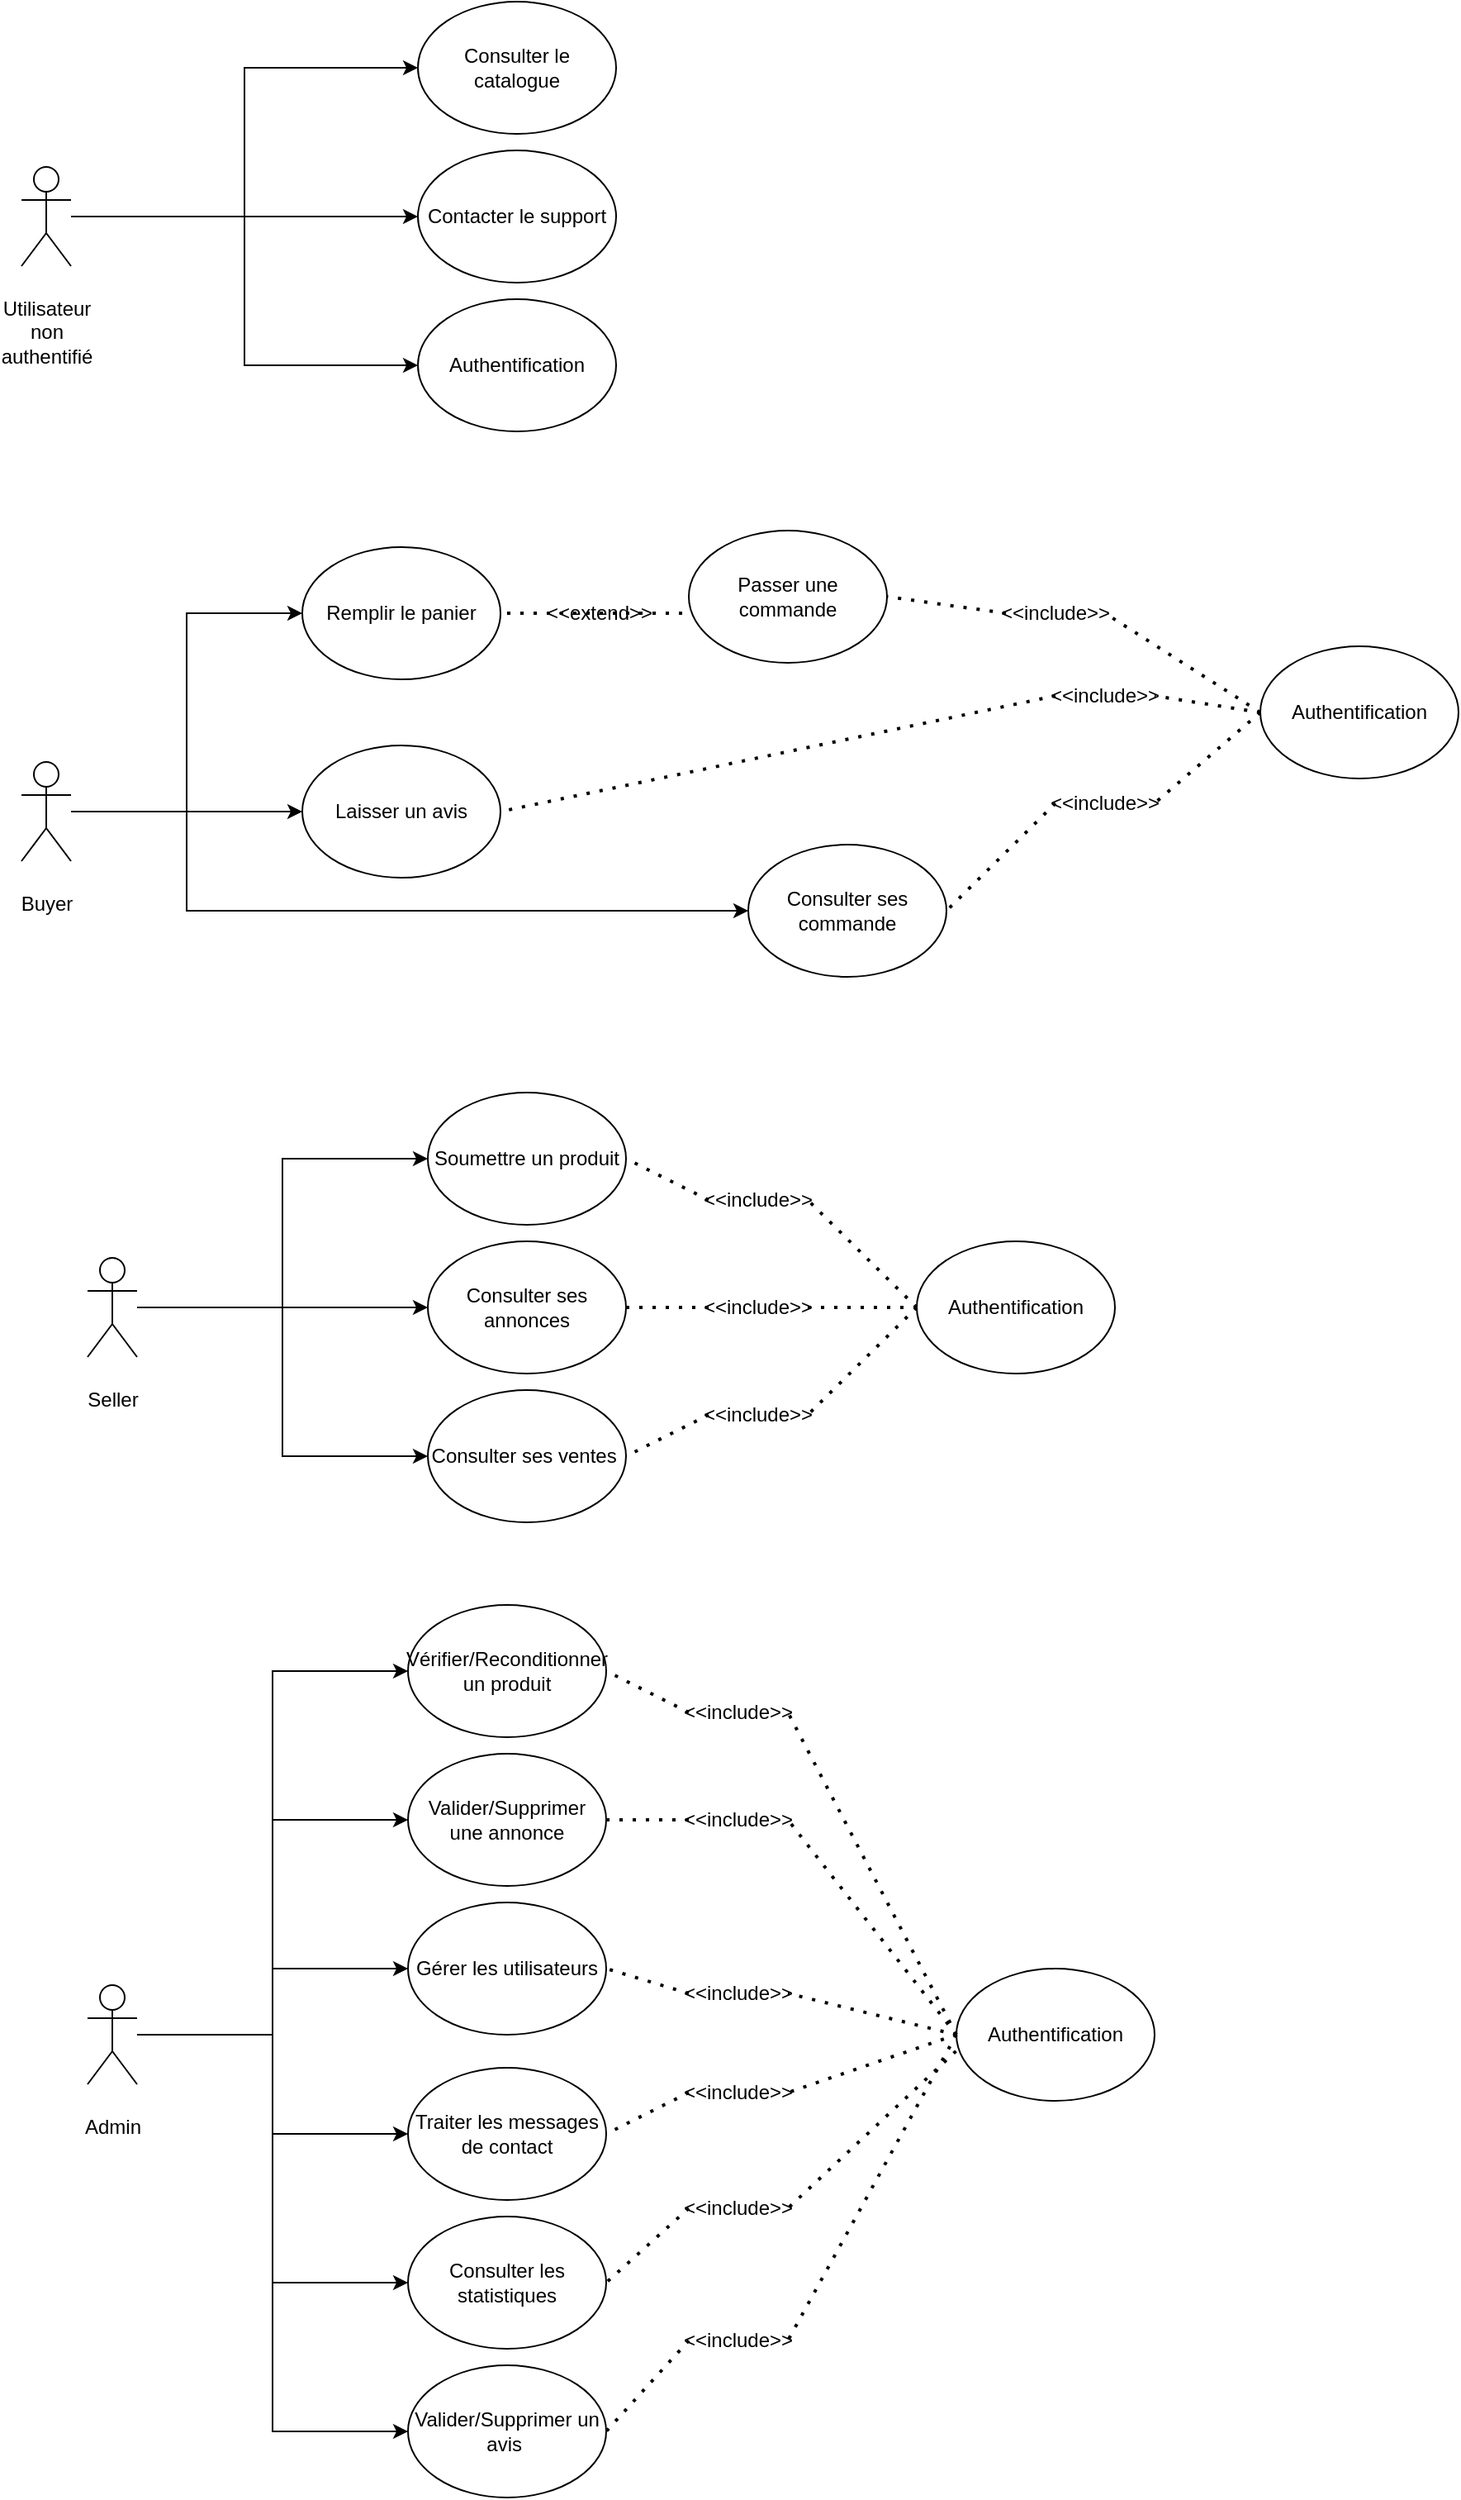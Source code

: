 <mxfile version="27.1.6">
  <diagram name="Page-1" id="Surk3YaRRJZT3iQjUFDy">
    <mxGraphModel dx="1273" dy="621" grid="1" gridSize="10" guides="1" tooltips="1" connect="1" arrows="1" fold="1" page="1" pageScale="1" pageWidth="827" pageHeight="1169" math="0" shadow="0">
      <root>
        <mxCell id="0" />
        <mxCell id="1" parent="0" />
        <mxCell id="vRxjQ6axPSokYcA6QImS-10" style="edgeStyle=orthogonalEdgeStyle;rounded=0;orthogonalLoop=1;jettySize=auto;html=1;" parent="1" source="vRxjQ6axPSokYcA6QImS-3" target="vRxjQ6axPSokYcA6QImS-8" edge="1">
          <mxGeometry relative="1" as="geometry" />
        </mxCell>
        <mxCell id="vRxjQ6axPSokYcA6QImS-13" style="edgeStyle=orthogonalEdgeStyle;rounded=0;orthogonalLoop=1;jettySize=auto;html=1;entryX=0;entryY=0.5;entryDx=0;entryDy=0;" parent="1" source="vRxjQ6axPSokYcA6QImS-3" target="vRxjQ6axPSokYcA6QImS-11" edge="1">
          <mxGeometry relative="1" as="geometry" />
        </mxCell>
        <mxCell id="vRxjQ6axPSokYcA6QImS-14" style="edgeStyle=orthogonalEdgeStyle;rounded=0;orthogonalLoop=1;jettySize=auto;html=1;entryX=0;entryY=0.5;entryDx=0;entryDy=0;" parent="1" source="vRxjQ6axPSokYcA6QImS-3" target="vRxjQ6axPSokYcA6QImS-7" edge="1">
          <mxGeometry relative="1" as="geometry" />
        </mxCell>
        <mxCell id="vRxjQ6axPSokYcA6QImS-3" value="&lt;p style=&quot;white-space: pre-wrap;&quot; dir=&quot;auto&quot;&gt;Utilisateur non authentifié&lt;/p&gt;" style="shape=umlActor;verticalLabelPosition=bottom;verticalAlign=top;html=1;outlineConnect=0;" parent="1" vertex="1">
          <mxGeometry x="120" y="260" width="30" height="60" as="geometry" />
        </mxCell>
        <mxCell id="vRxjQ6axPSokYcA6QImS-86" style="edgeStyle=orthogonalEdgeStyle;rounded=0;orthogonalLoop=1;jettySize=auto;html=1;entryX=0;entryY=0.5;entryDx=0;entryDy=0;" parent="1" source="vRxjQ6axPSokYcA6QImS-4" target="vRxjQ6axPSokYcA6QImS-24" edge="1">
          <mxGeometry relative="1" as="geometry" />
        </mxCell>
        <mxCell id="vRxjQ6axPSokYcA6QImS-89" style="edgeStyle=orthogonalEdgeStyle;rounded=0;orthogonalLoop=1;jettySize=auto;html=1;" parent="1" source="vRxjQ6axPSokYcA6QImS-4" target="vRxjQ6axPSokYcA6QImS-31" edge="1">
          <mxGeometry relative="1" as="geometry">
            <Array as="points">
              <mxPoint x="220" y="650" />
              <mxPoint x="220" y="710" />
            </Array>
          </mxGeometry>
        </mxCell>
        <mxCell id="7QtPC3vvR3IAlhHb-PRU-8" style="edgeStyle=orthogonalEdgeStyle;rounded=0;orthogonalLoop=1;jettySize=auto;html=1;entryX=0;entryY=0.5;entryDx=0;entryDy=0;" edge="1" parent="1" source="vRxjQ6axPSokYcA6QImS-4" target="7QtPC3vvR3IAlhHb-PRU-1">
          <mxGeometry relative="1" as="geometry" />
        </mxCell>
        <mxCell id="vRxjQ6axPSokYcA6QImS-4" value="&lt;p style=&quot;white-space: pre-wrap;&quot; dir=&quot;auto&quot;&gt;Buyer&lt;/p&gt;" style="shape=umlActor;verticalLabelPosition=bottom;verticalAlign=top;html=1;outlineConnect=0;" parent="1" vertex="1">
          <mxGeometry x="120" y="620" width="30" height="60" as="geometry" />
        </mxCell>
        <mxCell id="vRxjQ6axPSokYcA6QImS-35" style="edgeStyle=orthogonalEdgeStyle;rounded=0;orthogonalLoop=1;jettySize=auto;html=1;entryX=0;entryY=0.5;entryDx=0;entryDy=0;" parent="1" source="vRxjQ6axPSokYcA6QImS-5" target="vRxjQ6axPSokYcA6QImS-32" edge="1">
          <mxGeometry relative="1" as="geometry" />
        </mxCell>
        <mxCell id="vRxjQ6axPSokYcA6QImS-37" style="edgeStyle=orthogonalEdgeStyle;rounded=0;orthogonalLoop=1;jettySize=auto;html=1;" parent="1" source="vRxjQ6axPSokYcA6QImS-5" target="vRxjQ6axPSokYcA6QImS-33" edge="1">
          <mxGeometry relative="1" as="geometry" />
        </mxCell>
        <mxCell id="vRxjQ6axPSokYcA6QImS-38" style="edgeStyle=orthogonalEdgeStyle;rounded=0;orthogonalLoop=1;jettySize=auto;html=1;entryX=0;entryY=0.5;entryDx=0;entryDy=0;" parent="1" source="vRxjQ6axPSokYcA6QImS-5" target="vRxjQ6axPSokYcA6QImS-34" edge="1">
          <mxGeometry relative="1" as="geometry" />
        </mxCell>
        <mxCell id="vRxjQ6axPSokYcA6QImS-5" value="&lt;p style=&quot;white-space: pre-wrap;&quot; dir=&quot;auto&quot;&gt;Seller&lt;/p&gt;" style="shape=umlActor;verticalLabelPosition=bottom;verticalAlign=top;html=1;outlineConnect=0;" parent="1" vertex="1">
          <mxGeometry x="160" y="920" width="30" height="60" as="geometry" />
        </mxCell>
        <mxCell id="vRxjQ6axPSokYcA6QImS-80" style="edgeStyle=orthogonalEdgeStyle;rounded=0;orthogonalLoop=1;jettySize=auto;html=1;entryX=0;entryY=0.5;entryDx=0;entryDy=0;" parent="1" source="vRxjQ6axPSokYcA6QImS-6" target="vRxjQ6axPSokYcA6QImS-52" edge="1">
          <mxGeometry relative="1" as="geometry" />
        </mxCell>
        <mxCell id="vRxjQ6axPSokYcA6QImS-81" style="edgeStyle=orthogonalEdgeStyle;rounded=0;orthogonalLoop=1;jettySize=auto;html=1;entryX=0;entryY=0.5;entryDx=0;entryDy=0;" parent="1" source="vRxjQ6axPSokYcA6QImS-6" target="vRxjQ6axPSokYcA6QImS-53" edge="1">
          <mxGeometry relative="1" as="geometry" />
        </mxCell>
        <mxCell id="vRxjQ6axPSokYcA6QImS-82" style="edgeStyle=orthogonalEdgeStyle;rounded=0;orthogonalLoop=1;jettySize=auto;html=1;" parent="1" source="vRxjQ6axPSokYcA6QImS-6" target="vRxjQ6axPSokYcA6QImS-54" edge="1">
          <mxGeometry relative="1" as="geometry" />
        </mxCell>
        <mxCell id="vRxjQ6axPSokYcA6QImS-83" style="edgeStyle=orthogonalEdgeStyle;rounded=0;orthogonalLoop=1;jettySize=auto;html=1;" parent="1" source="vRxjQ6axPSokYcA6QImS-6" target="vRxjQ6axPSokYcA6QImS-65" edge="1">
          <mxGeometry relative="1" as="geometry" />
        </mxCell>
        <mxCell id="vRxjQ6axPSokYcA6QImS-84" style="edgeStyle=orthogonalEdgeStyle;rounded=0;orthogonalLoop=1;jettySize=auto;html=1;entryX=0;entryY=0.5;entryDx=0;entryDy=0;" parent="1" source="vRxjQ6axPSokYcA6QImS-6" target="vRxjQ6axPSokYcA6QImS-66" edge="1">
          <mxGeometry relative="1" as="geometry" />
        </mxCell>
        <mxCell id="vRxjQ6axPSokYcA6QImS-85" style="edgeStyle=orthogonalEdgeStyle;rounded=0;orthogonalLoop=1;jettySize=auto;html=1;entryX=0;entryY=0.5;entryDx=0;entryDy=0;" parent="1" source="vRxjQ6axPSokYcA6QImS-6" target="vRxjQ6axPSokYcA6QImS-67" edge="1">
          <mxGeometry relative="1" as="geometry" />
        </mxCell>
        <mxCell id="vRxjQ6axPSokYcA6QImS-6" value="&lt;p style=&quot;white-space: pre-wrap;&quot; dir=&quot;auto&quot;&gt;Admin&lt;/p&gt;" style="shape=umlActor;verticalLabelPosition=bottom;verticalAlign=top;html=1;outlineConnect=0;" parent="1" vertex="1">
          <mxGeometry x="160" y="1360" width="30" height="60" as="geometry" />
        </mxCell>
        <mxCell id="vRxjQ6axPSokYcA6QImS-7" value="&lt;p style=&quot;white-space: pre-wrap;&quot; dir=&quot;auto&quot;&gt;Consulter le catalogue&lt;/p&gt;" style="ellipse;whiteSpace=wrap;html=1;" parent="1" vertex="1">
          <mxGeometry x="360" y="160" width="120" height="80" as="geometry" />
        </mxCell>
        <mxCell id="vRxjQ6axPSokYcA6QImS-8" value="&lt;p style=&quot;white-space-collapse: preserve;&quot; dir=&quot;auto&quot;&gt;Contacter le support&lt;/p&gt;" style="ellipse;whiteSpace=wrap;html=1;" parent="1" vertex="1">
          <mxGeometry x="360" y="250" width="120" height="80" as="geometry" />
        </mxCell>
        <mxCell id="vRxjQ6axPSokYcA6QImS-11" value="&lt;div&gt;Authentification&lt;/div&gt;" style="ellipse;whiteSpace=wrap;html=1;" parent="1" vertex="1">
          <mxGeometry x="360" y="340" width="120" height="80" as="geometry" />
        </mxCell>
        <mxCell id="vRxjQ6axPSokYcA6QImS-16" value="&lt;p style=&quot;white-space-collapse: preserve;&quot; dir=&quot;auto&quot;&gt;Authentification&lt;/p&gt;" style="ellipse;whiteSpace=wrap;html=1;" parent="1" vertex="1">
          <mxGeometry x="870" y="550" width="120" height="80" as="geometry" />
        </mxCell>
        <mxCell id="vRxjQ6axPSokYcA6QImS-20" value="" style="endArrow=none;dashed=1;html=1;dashPattern=1 3;strokeWidth=2;rounded=0;exitX=0;exitY=0.5;exitDx=0;exitDy=0;entryX=1;entryY=0.5;entryDx=0;entryDy=0;" parent="1" source="vRxjQ6axPSokYcA6QImS-22" target="vRxjQ6axPSokYcA6QImS-24" edge="1">
          <mxGeometry width="50" height="50" relative="1" as="geometry">
            <mxPoint x="478" y="680" as="sourcePoint" />
            <mxPoint x="690" y="590" as="targetPoint" />
          </mxGeometry>
        </mxCell>
        <mxCell id="vRxjQ6axPSokYcA6QImS-21" value="" style="endArrow=none;dashed=1;html=1;dashPattern=1 3;strokeWidth=2;rounded=0;entryX=1;entryY=0.5;entryDx=0;entryDy=0;exitX=0;exitY=0.5;exitDx=0;exitDy=0;" parent="1" source="vRxjQ6axPSokYcA6QImS-16" target="vRxjQ6axPSokYcA6QImS-22" edge="1">
          <mxGeometry width="50" height="50" relative="1" as="geometry">
            <mxPoint x="692" y="540" as="sourcePoint" />
            <mxPoint x="652" y="570" as="targetPoint" />
          </mxGeometry>
        </mxCell>
        <mxCell id="vRxjQ6axPSokYcA6QImS-22" value="&amp;lt;&amp;lt;&lt;span style=&quot;white-space-collapse: preserve; background-color: transparent; color: light-dark(rgb(0, 0, 0), rgb(255, 255, 255));&quot;&gt;include&amp;gt;&amp;gt;&lt;/span&gt;" style="text;html=1;align=center;verticalAlign=middle;whiteSpace=wrap;rounded=0;" parent="1" vertex="1">
          <mxGeometry x="746" y="565" width="60" height="30" as="geometry" />
        </mxCell>
        <mxCell id="vRxjQ6axPSokYcA6QImS-24" value="&lt;p style=&quot;white-space-collapse: preserve;&quot; dir=&quot;auto&quot;&gt;Laisser un avis&lt;/p&gt;" style="ellipse;whiteSpace=wrap;html=1;" parent="1" vertex="1">
          <mxGeometry x="290" y="610" width="120" height="80" as="geometry" />
        </mxCell>
        <mxCell id="vRxjQ6axPSokYcA6QImS-31" value="&lt;p style=&quot;white-space-collapse: preserve;&quot; dir=&quot;auto&quot;&gt;Consulter ses commande&lt;/p&gt;" style="ellipse;whiteSpace=wrap;html=1;" parent="1" vertex="1">
          <mxGeometry x="560" y="670" width="120" height="80" as="geometry" />
        </mxCell>
        <mxCell id="vRxjQ6axPSokYcA6QImS-32" value="&lt;p style=&quot;white-space-collapse: preserve;&quot; dir=&quot;auto&quot;&gt;Soumettre un produit&lt;/p&gt;" style="ellipse;whiteSpace=wrap;html=1;" parent="1" vertex="1">
          <mxGeometry x="366" y="820" width="120" height="80" as="geometry" />
        </mxCell>
        <mxCell id="vRxjQ6axPSokYcA6QImS-33" value="&lt;p data-pm-slice=&quot;1 1 [&amp;quot;bulletList&amp;quot;,{&amp;quot;tight&amp;quot;:true,&amp;quot;dir&amp;quot;:&amp;quot;ltr&amp;quot;},&amp;quot;listItem&amp;quot;,{},&amp;quot;bulletList&amp;quot;,{&amp;quot;tight&amp;quot;:true,&amp;quot;dir&amp;quot;:&amp;quot;ltr&amp;quot;},&amp;quot;listItem&amp;quot;,{}]&quot; dir=&quot;ltr&quot;&gt;Consulter ses annonces&lt;/p&gt;" style="ellipse;whiteSpace=wrap;html=1;" parent="1" vertex="1">
          <mxGeometry x="366" y="910" width="120" height="80" as="geometry" />
        </mxCell>
        <mxCell id="vRxjQ6axPSokYcA6QImS-34" value="&lt;p data-pm-slice=&quot;1 1 [&amp;quot;bulletList&amp;quot;,{&amp;quot;tight&amp;quot;:true,&amp;quot;dir&amp;quot;:&amp;quot;ltr&amp;quot;},&amp;quot;listItem&amp;quot;,{},&amp;quot;bulletList&amp;quot;,{&amp;quot;tight&amp;quot;:true,&amp;quot;dir&amp;quot;:&amp;quot;ltr&amp;quot;},&amp;quot;listItem&amp;quot;,{}]&quot; dir=&quot;ltr&quot;&gt;Consulter ses ventes&amp;nbsp;&lt;/p&gt;" style="ellipse;whiteSpace=wrap;html=1;" parent="1" vertex="1">
          <mxGeometry x="366" y="1000" width="120" height="80" as="geometry" />
        </mxCell>
        <mxCell id="vRxjQ6axPSokYcA6QImS-39" value="&lt;p style=&quot;white-space-collapse: preserve;&quot; dir=&quot;auto&quot;&gt;Authentification&lt;/p&gt;" style="ellipse;whiteSpace=wrap;html=1;" parent="1" vertex="1">
          <mxGeometry x="662" y="910" width="120" height="80" as="geometry" />
        </mxCell>
        <mxCell id="vRxjQ6axPSokYcA6QImS-40" value="" style="endArrow=none;dashed=1;html=1;dashPattern=1 3;strokeWidth=2;rounded=0;entryX=1;entryY=0.5;entryDx=0;entryDy=0;exitX=0;exitY=0.5;exitDx=0;exitDy=0;" parent="1" source="vRxjQ6axPSokYcA6QImS-39" target="vRxjQ6axPSokYcA6QImS-41" edge="1">
          <mxGeometry width="50" height="50" relative="1" as="geometry">
            <mxPoint x="586" y="957.5" as="sourcePoint" />
            <mxPoint x="430" y="902.5" as="targetPoint" />
          </mxGeometry>
        </mxCell>
        <mxCell id="vRxjQ6axPSokYcA6QImS-41" value="&amp;lt;&amp;lt;&lt;span style=&quot;white-space-collapse: preserve; background-color: transparent; color: light-dark(rgb(0, 0, 0), rgb(255, 255, 255));&quot;&gt;include&amp;gt;&amp;gt;&lt;/span&gt;" style="text;html=1;align=center;verticalAlign=middle;whiteSpace=wrap;rounded=0;" parent="1" vertex="1">
          <mxGeometry x="536" y="935" width="60" height="30" as="geometry" />
        </mxCell>
        <mxCell id="vRxjQ6axPSokYcA6QImS-42" value="" style="endArrow=none;dashed=1;html=1;dashPattern=1 3;strokeWidth=2;rounded=0;entryX=1;entryY=0.5;entryDx=0;entryDy=0;exitX=0;exitY=0.5;exitDx=0;exitDy=0;" parent="1" source="vRxjQ6axPSokYcA6QImS-39" target="vRxjQ6axPSokYcA6QImS-43" edge="1">
          <mxGeometry width="50" height="50" relative="1" as="geometry">
            <mxPoint x="492" y="942.5" as="sourcePoint" />
            <mxPoint x="452" y="972.5" as="targetPoint" />
          </mxGeometry>
        </mxCell>
        <mxCell id="vRxjQ6axPSokYcA6QImS-43" value="&amp;lt;&amp;lt;&lt;span style=&quot;white-space-collapse: preserve; background-color: transparent; color: light-dark(rgb(0, 0, 0), rgb(255, 255, 255));&quot;&gt;include&amp;gt;&amp;gt;&lt;/span&gt;" style="text;html=1;align=center;verticalAlign=middle;whiteSpace=wrap;rounded=0;" parent="1" vertex="1">
          <mxGeometry x="536" y="1000" width="60" height="30" as="geometry" />
        </mxCell>
        <mxCell id="vRxjQ6axPSokYcA6QImS-44" value="&amp;lt;&amp;lt;&lt;span style=&quot;white-space-collapse: preserve; background-color: transparent; color: light-dark(rgb(0, 0, 0), rgb(255, 255, 255));&quot;&gt;include&amp;gt;&amp;gt;&lt;/span&gt;" style="text;html=1;align=center;verticalAlign=middle;whiteSpace=wrap;rounded=0;" parent="1" vertex="1">
          <mxGeometry x="536" y="870" width="60" height="30" as="geometry" />
        </mxCell>
        <mxCell id="vRxjQ6axPSokYcA6QImS-45" value="" style="endArrow=none;dashed=1;html=1;dashPattern=1 3;strokeWidth=2;rounded=0;entryX=1;entryY=0.5;entryDx=0;entryDy=0;exitX=0;exitY=0.5;exitDx=0;exitDy=0;" parent="1" source="vRxjQ6axPSokYcA6QImS-41" target="vRxjQ6axPSokYcA6QImS-33" edge="1">
          <mxGeometry width="50" height="50" relative="1" as="geometry">
            <mxPoint x="562" y="920" as="sourcePoint" />
            <mxPoint x="496" y="920" as="targetPoint" />
          </mxGeometry>
        </mxCell>
        <mxCell id="vRxjQ6axPSokYcA6QImS-46" value="" style="endArrow=none;dashed=1;html=1;dashPattern=1 3;strokeWidth=2;rounded=0;entryX=1;entryY=0.5;entryDx=0;entryDy=0;exitX=0;exitY=0.5;exitDx=0;exitDy=0;" parent="1" source="vRxjQ6axPSokYcA6QImS-44" target="vRxjQ6axPSokYcA6QImS-32" edge="1">
          <mxGeometry width="50" height="50" relative="1" as="geometry">
            <mxPoint x="546" y="880" as="sourcePoint" />
            <mxPoint x="496" y="880" as="targetPoint" />
          </mxGeometry>
        </mxCell>
        <mxCell id="vRxjQ6axPSokYcA6QImS-47" value="" style="endArrow=none;dashed=1;html=1;dashPattern=1 3;strokeWidth=2;rounded=0;entryX=1;entryY=0.5;entryDx=0;entryDy=0;exitX=0;exitY=0.5;exitDx=0;exitDy=0;" parent="1" source="vRxjQ6axPSokYcA6QImS-39" target="vRxjQ6axPSokYcA6QImS-44" edge="1">
          <mxGeometry width="50" height="50" relative="1" as="geometry">
            <mxPoint x="686" y="880" as="sourcePoint" />
            <mxPoint x="626" y="860" as="targetPoint" />
          </mxGeometry>
        </mxCell>
        <mxCell id="vRxjQ6axPSokYcA6QImS-48" value="" style="endArrow=none;dashed=1;html=1;dashPattern=1 3;strokeWidth=2;rounded=0;entryX=1;entryY=0.5;entryDx=0;entryDy=0;exitX=0;exitY=0.5;exitDx=0;exitDy=0;" parent="1" source="vRxjQ6axPSokYcA6QImS-43" target="vRxjQ6axPSokYcA6QImS-34" edge="1">
          <mxGeometry width="50" height="50" relative="1" as="geometry">
            <mxPoint x="696" y="900" as="sourcePoint" />
            <mxPoint x="636" y="880" as="targetPoint" />
          </mxGeometry>
        </mxCell>
        <mxCell id="vRxjQ6axPSokYcA6QImS-49" value="" style="endArrow=none;dashed=1;html=1;dashPattern=1 3;strokeWidth=2;rounded=0;exitX=0;exitY=0.5;exitDx=0;exitDy=0;entryX=1;entryY=0.5;entryDx=0;entryDy=0;" parent="1" source="vRxjQ6axPSokYcA6QImS-51" target="vRxjQ6axPSokYcA6QImS-31" edge="1">
          <mxGeometry width="50" height="50" relative="1" as="geometry">
            <mxPoint x="498" y="780" as="sourcePoint" />
            <mxPoint x="710" y="690" as="targetPoint" />
          </mxGeometry>
        </mxCell>
        <mxCell id="vRxjQ6axPSokYcA6QImS-50" value="" style="endArrow=none;dashed=1;html=1;dashPattern=1 3;strokeWidth=2;rounded=0;entryX=1;entryY=0.5;entryDx=0;entryDy=0;exitX=0;exitY=0.5;exitDx=0;exitDy=0;" parent="1" source="vRxjQ6axPSokYcA6QImS-16" target="vRxjQ6axPSokYcA6QImS-51" edge="1">
          <mxGeometry width="50" height="50" relative="1" as="geometry">
            <mxPoint x="876" y="640" as="sourcePoint" />
            <mxPoint x="672" y="670" as="targetPoint" />
          </mxGeometry>
        </mxCell>
        <mxCell id="vRxjQ6axPSokYcA6QImS-51" value="&amp;lt;&amp;lt;&lt;span style=&quot;white-space-collapse: preserve; background-color: transparent; color: light-dark(rgb(0, 0, 0), rgb(255, 255, 255));&quot;&gt;include&amp;gt;&amp;gt;&lt;/span&gt;" style="text;html=1;align=center;verticalAlign=middle;whiteSpace=wrap;rounded=0;" parent="1" vertex="1">
          <mxGeometry x="746" y="630" width="60" height="30" as="geometry" />
        </mxCell>
        <mxCell id="vRxjQ6axPSokYcA6QImS-52" value="&lt;p data-pm-slice=&quot;1 1 [&amp;quot;bulletList&amp;quot;,{&amp;quot;tight&amp;quot;:true,&amp;quot;dir&amp;quot;:&amp;quot;ltr&amp;quot;},&amp;quot;listItem&amp;quot;,{},&amp;quot;bulletList&amp;quot;,{&amp;quot;tight&amp;quot;:true,&amp;quot;dir&amp;quot;:&amp;quot;ltr&amp;quot;},&amp;quot;listItem&amp;quot;,{}]&quot; dir=&quot;ltr&quot;&gt;Vérifier/Reconditionner un produit&lt;/p&gt;" style="ellipse;whiteSpace=wrap;html=1;" parent="1" vertex="1">
          <mxGeometry x="354" y="1130" width="120" height="80" as="geometry" />
        </mxCell>
        <mxCell id="vRxjQ6axPSokYcA6QImS-53" value="&lt;p data-pm-slice=&quot;1 1 [&amp;quot;bulletList&amp;quot;,{&amp;quot;tight&amp;quot;:true,&amp;quot;dir&amp;quot;:&amp;quot;ltr&amp;quot;},&amp;quot;listItem&amp;quot;,{},&amp;quot;bulletList&amp;quot;,{&amp;quot;tight&amp;quot;:true,&amp;quot;dir&amp;quot;:&amp;quot;ltr&amp;quot;},&amp;quot;listItem&amp;quot;,{}]&quot; dir=&quot;ltr&quot;&gt;Valider/Supprimer une annonce&lt;/p&gt;" style="ellipse;whiteSpace=wrap;html=1;" parent="1" vertex="1">
          <mxGeometry x="354" y="1220" width="120" height="80" as="geometry" />
        </mxCell>
        <mxCell id="vRxjQ6axPSokYcA6QImS-54" value="&lt;p data-pm-slice=&quot;1 1 [&amp;quot;bulletList&amp;quot;,{&amp;quot;tight&amp;quot;:true,&amp;quot;dir&amp;quot;:&amp;quot;ltr&amp;quot;},&amp;quot;listItem&amp;quot;,{},&amp;quot;bulletList&amp;quot;,{&amp;quot;tight&amp;quot;:true,&amp;quot;dir&amp;quot;:&amp;quot;ltr&amp;quot;},&amp;quot;listItem&amp;quot;,{}]&quot; dir=&quot;ltr&quot;&gt;Gérer les utilisateurs&lt;/p&gt;" style="ellipse;whiteSpace=wrap;html=1;" parent="1" vertex="1">
          <mxGeometry x="354" y="1310" width="120" height="80" as="geometry" />
        </mxCell>
        <mxCell id="vRxjQ6axPSokYcA6QImS-55" value="&lt;p style=&quot;white-space-collapse: preserve;&quot; dir=&quot;auto&quot;&gt;Authentification&lt;/p&gt;" style="ellipse;whiteSpace=wrap;html=1;" parent="1" vertex="1">
          <mxGeometry x="686" y="1350" width="120" height="80" as="geometry" />
        </mxCell>
        <mxCell id="vRxjQ6axPSokYcA6QImS-56" value="" style="endArrow=none;dashed=1;html=1;dashPattern=1 3;strokeWidth=2;rounded=0;entryX=1;entryY=0.5;entryDx=0;entryDy=0;exitX=0;exitY=0.5;exitDx=0;exitDy=0;" parent="1" source="vRxjQ6axPSokYcA6QImS-55" target="vRxjQ6axPSokYcA6QImS-57" edge="1">
          <mxGeometry width="50" height="50" relative="1" as="geometry">
            <mxPoint x="574" y="1267.5" as="sourcePoint" />
            <mxPoint x="418" y="1212.5" as="targetPoint" />
          </mxGeometry>
        </mxCell>
        <mxCell id="vRxjQ6axPSokYcA6QImS-57" value="&amp;lt;&amp;lt;&lt;span style=&quot;white-space-collapse: preserve; background-color: transparent; color: light-dark(rgb(0, 0, 0), rgb(255, 255, 255));&quot;&gt;include&amp;gt;&amp;gt;&lt;/span&gt;" style="text;html=1;align=center;verticalAlign=middle;whiteSpace=wrap;rounded=0;" parent="1" vertex="1">
          <mxGeometry x="524" y="1245" width="60" height="30" as="geometry" />
        </mxCell>
        <mxCell id="vRxjQ6axPSokYcA6QImS-58" value="" style="endArrow=none;dashed=1;html=1;dashPattern=1 3;strokeWidth=2;rounded=0;entryX=1;entryY=0.5;entryDx=0;entryDy=0;exitX=0;exitY=0.5;exitDx=0;exitDy=0;" parent="1" source="vRxjQ6axPSokYcA6QImS-55" target="vRxjQ6axPSokYcA6QImS-59" edge="1">
          <mxGeometry width="50" height="50" relative="1" as="geometry">
            <mxPoint x="480" y="1252.5" as="sourcePoint" />
            <mxPoint x="440" y="1282.5" as="targetPoint" />
          </mxGeometry>
        </mxCell>
        <mxCell id="vRxjQ6axPSokYcA6QImS-59" value="&amp;lt;&amp;lt;&lt;span style=&quot;white-space-collapse: preserve; background-color: transparent; color: light-dark(rgb(0, 0, 0), rgb(255, 255, 255));&quot;&gt;include&amp;gt;&amp;gt;&lt;/span&gt;" style="text;html=1;align=center;verticalAlign=middle;whiteSpace=wrap;rounded=0;" parent="1" vertex="1">
          <mxGeometry x="524" y="1350" width="60" height="30" as="geometry" />
        </mxCell>
        <mxCell id="vRxjQ6axPSokYcA6QImS-60" value="&amp;lt;&amp;lt;&lt;span style=&quot;white-space-collapse: preserve; background-color: transparent; color: light-dark(rgb(0, 0, 0), rgb(255, 255, 255));&quot;&gt;include&amp;gt;&amp;gt;&lt;/span&gt;" style="text;html=1;align=center;verticalAlign=middle;whiteSpace=wrap;rounded=0;" parent="1" vertex="1">
          <mxGeometry x="524" y="1180" width="60" height="30" as="geometry" />
        </mxCell>
        <mxCell id="vRxjQ6axPSokYcA6QImS-61" value="" style="endArrow=none;dashed=1;html=1;dashPattern=1 3;strokeWidth=2;rounded=0;entryX=1;entryY=0.5;entryDx=0;entryDy=0;exitX=0;exitY=0.5;exitDx=0;exitDy=0;" parent="1" source="vRxjQ6axPSokYcA6QImS-57" target="vRxjQ6axPSokYcA6QImS-53" edge="1">
          <mxGeometry width="50" height="50" relative="1" as="geometry">
            <mxPoint x="550" y="1230" as="sourcePoint" />
            <mxPoint x="484" y="1230" as="targetPoint" />
          </mxGeometry>
        </mxCell>
        <mxCell id="vRxjQ6axPSokYcA6QImS-62" value="" style="endArrow=none;dashed=1;html=1;dashPattern=1 3;strokeWidth=2;rounded=0;entryX=1;entryY=0.5;entryDx=0;entryDy=0;exitX=0;exitY=0.5;exitDx=0;exitDy=0;" parent="1" source="vRxjQ6axPSokYcA6QImS-60" target="vRxjQ6axPSokYcA6QImS-52" edge="1">
          <mxGeometry width="50" height="50" relative="1" as="geometry">
            <mxPoint x="534" y="1190" as="sourcePoint" />
            <mxPoint x="484" y="1190" as="targetPoint" />
          </mxGeometry>
        </mxCell>
        <mxCell id="vRxjQ6axPSokYcA6QImS-63" value="" style="endArrow=none;dashed=1;html=1;dashPattern=1 3;strokeWidth=2;rounded=0;entryX=1;entryY=0.5;entryDx=0;entryDy=0;exitX=0;exitY=0.5;exitDx=0;exitDy=0;" parent="1" source="vRxjQ6axPSokYcA6QImS-55" target="vRxjQ6axPSokYcA6QImS-60" edge="1">
          <mxGeometry width="50" height="50" relative="1" as="geometry">
            <mxPoint x="674" y="1190" as="sourcePoint" />
            <mxPoint x="614" y="1170" as="targetPoint" />
          </mxGeometry>
        </mxCell>
        <mxCell id="vRxjQ6axPSokYcA6QImS-64" value="" style="endArrow=none;dashed=1;html=1;dashPattern=1 3;strokeWidth=2;rounded=0;entryX=1;entryY=0.5;entryDx=0;entryDy=0;exitX=0;exitY=0.5;exitDx=0;exitDy=0;" parent="1" source="vRxjQ6axPSokYcA6QImS-59" target="vRxjQ6axPSokYcA6QImS-54" edge="1">
          <mxGeometry width="50" height="50" relative="1" as="geometry">
            <mxPoint x="684" y="1210" as="sourcePoint" />
            <mxPoint x="624" y="1190" as="targetPoint" />
          </mxGeometry>
        </mxCell>
        <mxCell id="vRxjQ6axPSokYcA6QImS-65" value="&lt;p data-pm-slice=&quot;1 1 [&amp;quot;bulletList&amp;quot;,{&amp;quot;tight&amp;quot;:true,&amp;quot;dir&amp;quot;:&amp;quot;ltr&amp;quot;},&amp;quot;listItem&amp;quot;,{},&amp;quot;bulletList&amp;quot;,{&amp;quot;tight&amp;quot;:true,&amp;quot;dir&amp;quot;:&amp;quot;ltr&amp;quot;},&amp;quot;listItem&amp;quot;,{}]&quot; dir=&quot;ltr&quot;&gt;Traiter les messages de contact&lt;/p&gt;" style="ellipse;whiteSpace=wrap;html=1;" parent="1" vertex="1">
          <mxGeometry x="354" y="1410" width="120" height="80" as="geometry" />
        </mxCell>
        <mxCell id="vRxjQ6axPSokYcA6QImS-66" value="&lt;p data-pm-slice=&quot;1 1 [&amp;quot;bulletList&amp;quot;,{&amp;quot;tight&amp;quot;:true,&amp;quot;dir&amp;quot;:&amp;quot;ltr&amp;quot;},&amp;quot;listItem&amp;quot;,{},&amp;quot;bulletList&amp;quot;,{&amp;quot;tight&amp;quot;:true,&amp;quot;dir&amp;quot;:&amp;quot;ltr&amp;quot;},&amp;quot;listItem&amp;quot;,{}]&quot; dir=&quot;ltr&quot;&gt;Consulter les statistiques&lt;/p&gt;" style="ellipse;whiteSpace=wrap;html=1;" parent="1" vertex="1">
          <mxGeometry x="354" y="1500" width="120" height="80" as="geometry" />
        </mxCell>
        <mxCell id="vRxjQ6axPSokYcA6QImS-67" value="&lt;p data-pm-slice=&quot;1 1 [&amp;quot;bulletList&amp;quot;,{&amp;quot;tight&amp;quot;:true,&amp;quot;dir&amp;quot;:&amp;quot;ltr&amp;quot;},&amp;quot;listItem&amp;quot;,{},&amp;quot;bulletList&amp;quot;,{&amp;quot;tight&amp;quot;:true,&amp;quot;dir&amp;quot;:&amp;quot;ltr&amp;quot;},&amp;quot;listItem&amp;quot;,{}]&quot; dir=&quot;ltr&quot;&gt;Valider/Supprimer un avis&amp;nbsp;&lt;/p&gt;" style="ellipse;whiteSpace=wrap;html=1;" parent="1" vertex="1">
          <mxGeometry x="354" y="1590" width="120" height="80" as="geometry" />
        </mxCell>
        <mxCell id="vRxjQ6axPSokYcA6QImS-69" value="" style="endArrow=none;dashed=1;html=1;dashPattern=1 3;strokeWidth=2;rounded=0;entryX=1;entryY=0.5;entryDx=0;entryDy=0;exitX=-0.002;exitY=0.624;exitDx=0;exitDy=0;exitPerimeter=0;" parent="1" source="vRxjQ6axPSokYcA6QImS-55" target="vRxjQ6axPSokYcA6QImS-70" edge="1">
          <mxGeometry width="50" height="50" relative="1" as="geometry">
            <mxPoint x="642" y="1540" as="sourcePoint" />
            <mxPoint x="410" y="1492.5" as="targetPoint" />
          </mxGeometry>
        </mxCell>
        <mxCell id="vRxjQ6axPSokYcA6QImS-70" value="&amp;lt;&amp;lt;&lt;span style=&quot;white-space-collapse: preserve; background-color: transparent; color: light-dark(rgb(0, 0, 0), rgb(255, 255, 255));&quot;&gt;include&amp;gt;&amp;gt;&lt;/span&gt;" style="text;html=1;align=center;verticalAlign=middle;whiteSpace=wrap;rounded=0;" parent="1" vertex="1">
          <mxGeometry x="524" y="1480" width="60" height="30" as="geometry" />
        </mxCell>
        <mxCell id="vRxjQ6axPSokYcA6QImS-71" value="" style="endArrow=none;dashed=1;html=1;dashPattern=1 3;strokeWidth=2;rounded=0;entryX=1;entryY=0.5;entryDx=0;entryDy=0;exitX=0;exitY=0.5;exitDx=0;exitDy=0;" parent="1" source="vRxjQ6axPSokYcA6QImS-55" target="vRxjQ6axPSokYcA6QImS-72" edge="1">
          <mxGeometry width="50" height="50" relative="1" as="geometry">
            <mxPoint x="642" y="1540" as="sourcePoint" />
            <mxPoint x="432" y="1562.5" as="targetPoint" />
          </mxGeometry>
        </mxCell>
        <mxCell id="vRxjQ6axPSokYcA6QImS-72" value="&amp;lt;&amp;lt;&lt;span style=&quot;white-space-collapse: preserve; background-color: transparent; color: light-dark(rgb(0, 0, 0), rgb(255, 255, 255));&quot;&gt;include&amp;gt;&amp;gt;&lt;/span&gt;" style="text;html=1;align=center;verticalAlign=middle;whiteSpace=wrap;rounded=0;" parent="1" vertex="1">
          <mxGeometry x="524" y="1560" width="60" height="30" as="geometry" />
        </mxCell>
        <mxCell id="vRxjQ6axPSokYcA6QImS-73" value="&amp;lt;&amp;lt;&lt;span style=&quot;white-space-collapse: preserve; background-color: transparent; color: light-dark(rgb(0, 0, 0), rgb(255, 255, 255));&quot;&gt;include&amp;gt;&amp;gt;&lt;/span&gt;" style="text;html=1;align=center;verticalAlign=middle;whiteSpace=wrap;rounded=0;" parent="1" vertex="1">
          <mxGeometry x="524" y="1410" width="60" height="30" as="geometry" />
        </mxCell>
        <mxCell id="vRxjQ6axPSokYcA6QImS-74" value="" style="endArrow=none;dashed=1;html=1;dashPattern=1 3;strokeWidth=2;rounded=0;entryX=1;entryY=0.5;entryDx=0;entryDy=0;exitX=0;exitY=0.5;exitDx=0;exitDy=0;" parent="1" source="vRxjQ6axPSokYcA6QImS-70" target="vRxjQ6axPSokYcA6QImS-66" edge="1">
          <mxGeometry width="50" height="50" relative="1" as="geometry">
            <mxPoint x="542" y="1510" as="sourcePoint" />
            <mxPoint x="476" y="1510" as="targetPoint" />
          </mxGeometry>
        </mxCell>
        <mxCell id="vRxjQ6axPSokYcA6QImS-75" value="" style="endArrow=none;dashed=1;html=1;dashPattern=1 3;strokeWidth=2;rounded=0;entryX=1;entryY=0.5;entryDx=0;entryDy=0;exitX=0;exitY=0.5;exitDx=0;exitDy=0;" parent="1" source="vRxjQ6axPSokYcA6QImS-73" target="vRxjQ6axPSokYcA6QImS-65" edge="1">
          <mxGeometry width="50" height="50" relative="1" as="geometry">
            <mxPoint x="526" y="1470" as="sourcePoint" />
            <mxPoint x="476" y="1470" as="targetPoint" />
          </mxGeometry>
        </mxCell>
        <mxCell id="vRxjQ6axPSokYcA6QImS-76" value="" style="endArrow=none;dashed=1;html=1;dashPattern=1 3;strokeWidth=2;rounded=0;entryX=1;entryY=0.5;entryDx=0;entryDy=0;exitX=0;exitY=0.5;exitDx=0;exitDy=0;" parent="1" source="vRxjQ6axPSokYcA6QImS-55" target="vRxjQ6axPSokYcA6QImS-73" edge="1">
          <mxGeometry width="50" height="50" relative="1" as="geometry">
            <mxPoint x="642" y="1540" as="sourcePoint" />
            <mxPoint x="606" y="1450" as="targetPoint" />
          </mxGeometry>
        </mxCell>
        <mxCell id="vRxjQ6axPSokYcA6QImS-77" value="" style="endArrow=none;dashed=1;html=1;dashPattern=1 3;strokeWidth=2;rounded=0;entryX=1;entryY=0.5;entryDx=0;entryDy=0;exitX=0;exitY=0.5;exitDx=0;exitDy=0;" parent="1" source="vRxjQ6axPSokYcA6QImS-72" target="vRxjQ6axPSokYcA6QImS-67" edge="1">
          <mxGeometry width="50" height="50" relative="1" as="geometry">
            <mxPoint x="676" y="1490" as="sourcePoint" />
            <mxPoint x="616" y="1470" as="targetPoint" />
          </mxGeometry>
        </mxCell>
        <mxCell id="7QtPC3vvR3IAlhHb-PRU-1" value="&lt;p style=&quot;white-space-collapse: preserve;&quot; dir=&quot;auto&quot;&gt;Remplir le panier&lt;/p&gt;" style="ellipse;whiteSpace=wrap;html=1;" vertex="1" parent="1">
          <mxGeometry x="290" y="490" width="120" height="80" as="geometry" />
        </mxCell>
        <mxCell id="7QtPC3vvR3IAlhHb-PRU-2" value="&lt;p style=&quot;white-space-collapse: preserve;&quot; dir=&quot;auto&quot;&gt;Passer une commande&lt;/p&gt;" style="ellipse;whiteSpace=wrap;html=1;" vertex="1" parent="1">
          <mxGeometry x="524" y="480" width="120" height="80" as="geometry" />
        </mxCell>
        <mxCell id="7QtPC3vvR3IAlhHb-PRU-3" value="&amp;lt;&amp;lt;&lt;span style=&quot;color: light-dark(rgb(0, 0, 0), rgb(255, 255, 255)); white-space-collapse: preserve; background-color: transparent;&quot;&gt;include&amp;gt;&amp;gt;&lt;/span&gt;" style="text;html=1;align=center;verticalAlign=middle;whiteSpace=wrap;rounded=0;" vertex="1" parent="1">
          <mxGeometry x="716" y="515" width="60" height="30" as="geometry" />
        </mxCell>
        <mxCell id="7QtPC3vvR3IAlhHb-PRU-4" value="" style="endArrow=none;dashed=1;html=1;dashPattern=1 3;strokeWidth=2;rounded=0;entryX=1;entryY=0.5;entryDx=0;entryDy=0;exitX=0;exitY=0.5;exitDx=0;exitDy=0;" edge="1" parent="1" source="vRxjQ6axPSokYcA6QImS-16" target="7QtPC3vvR3IAlhHb-PRU-3">
          <mxGeometry width="50" height="50" relative="1" as="geometry">
            <mxPoint x="884" y="590" as="sourcePoint" />
            <mxPoint x="820" y="580" as="targetPoint" />
          </mxGeometry>
        </mxCell>
        <mxCell id="7QtPC3vvR3IAlhHb-PRU-5" value="" style="endArrow=none;dashed=1;html=1;dashPattern=1 3;strokeWidth=2;rounded=0;entryX=1;entryY=0.5;entryDx=0;entryDy=0;exitX=0;exitY=0.5;exitDx=0;exitDy=0;" edge="1" parent="1" source="7QtPC3vvR3IAlhHb-PRU-3" target="7QtPC3vvR3IAlhHb-PRU-2">
          <mxGeometry width="50" height="50" relative="1" as="geometry">
            <mxPoint x="774" y="570" as="sourcePoint" />
            <mxPoint x="710" y="560" as="targetPoint" />
          </mxGeometry>
        </mxCell>
        <mxCell id="7QtPC3vvR3IAlhHb-PRU-6" value="" style="endArrow=none;dashed=1;html=1;dashPattern=1 3;strokeWidth=2;rounded=0;entryX=1;entryY=0.5;entryDx=0;entryDy=0;" edge="1" parent="1" target="7QtPC3vvR3IAlhHb-PRU-1">
          <mxGeometry width="50" height="50" relative="1" as="geometry">
            <mxPoint x="520" y="530" as="sourcePoint" />
            <mxPoint x="510" y="545" as="targetPoint" />
          </mxGeometry>
        </mxCell>
        <mxCell id="7QtPC3vvR3IAlhHb-PRU-9" value="&amp;lt;&amp;lt;extend&lt;span style=&quot;color: light-dark(rgb(0, 0, 0), rgb(255, 255, 255)); white-space-collapse: preserve; background-color: transparent;&quot;&gt;&amp;gt;&amp;gt;&lt;/span&gt;" style="text;html=1;align=center;verticalAlign=middle;whiteSpace=wrap;rounded=0;" vertex="1" parent="1">
          <mxGeometry x="440" y="515" width="60" height="30" as="geometry" />
        </mxCell>
      </root>
    </mxGraphModel>
  </diagram>
</mxfile>
